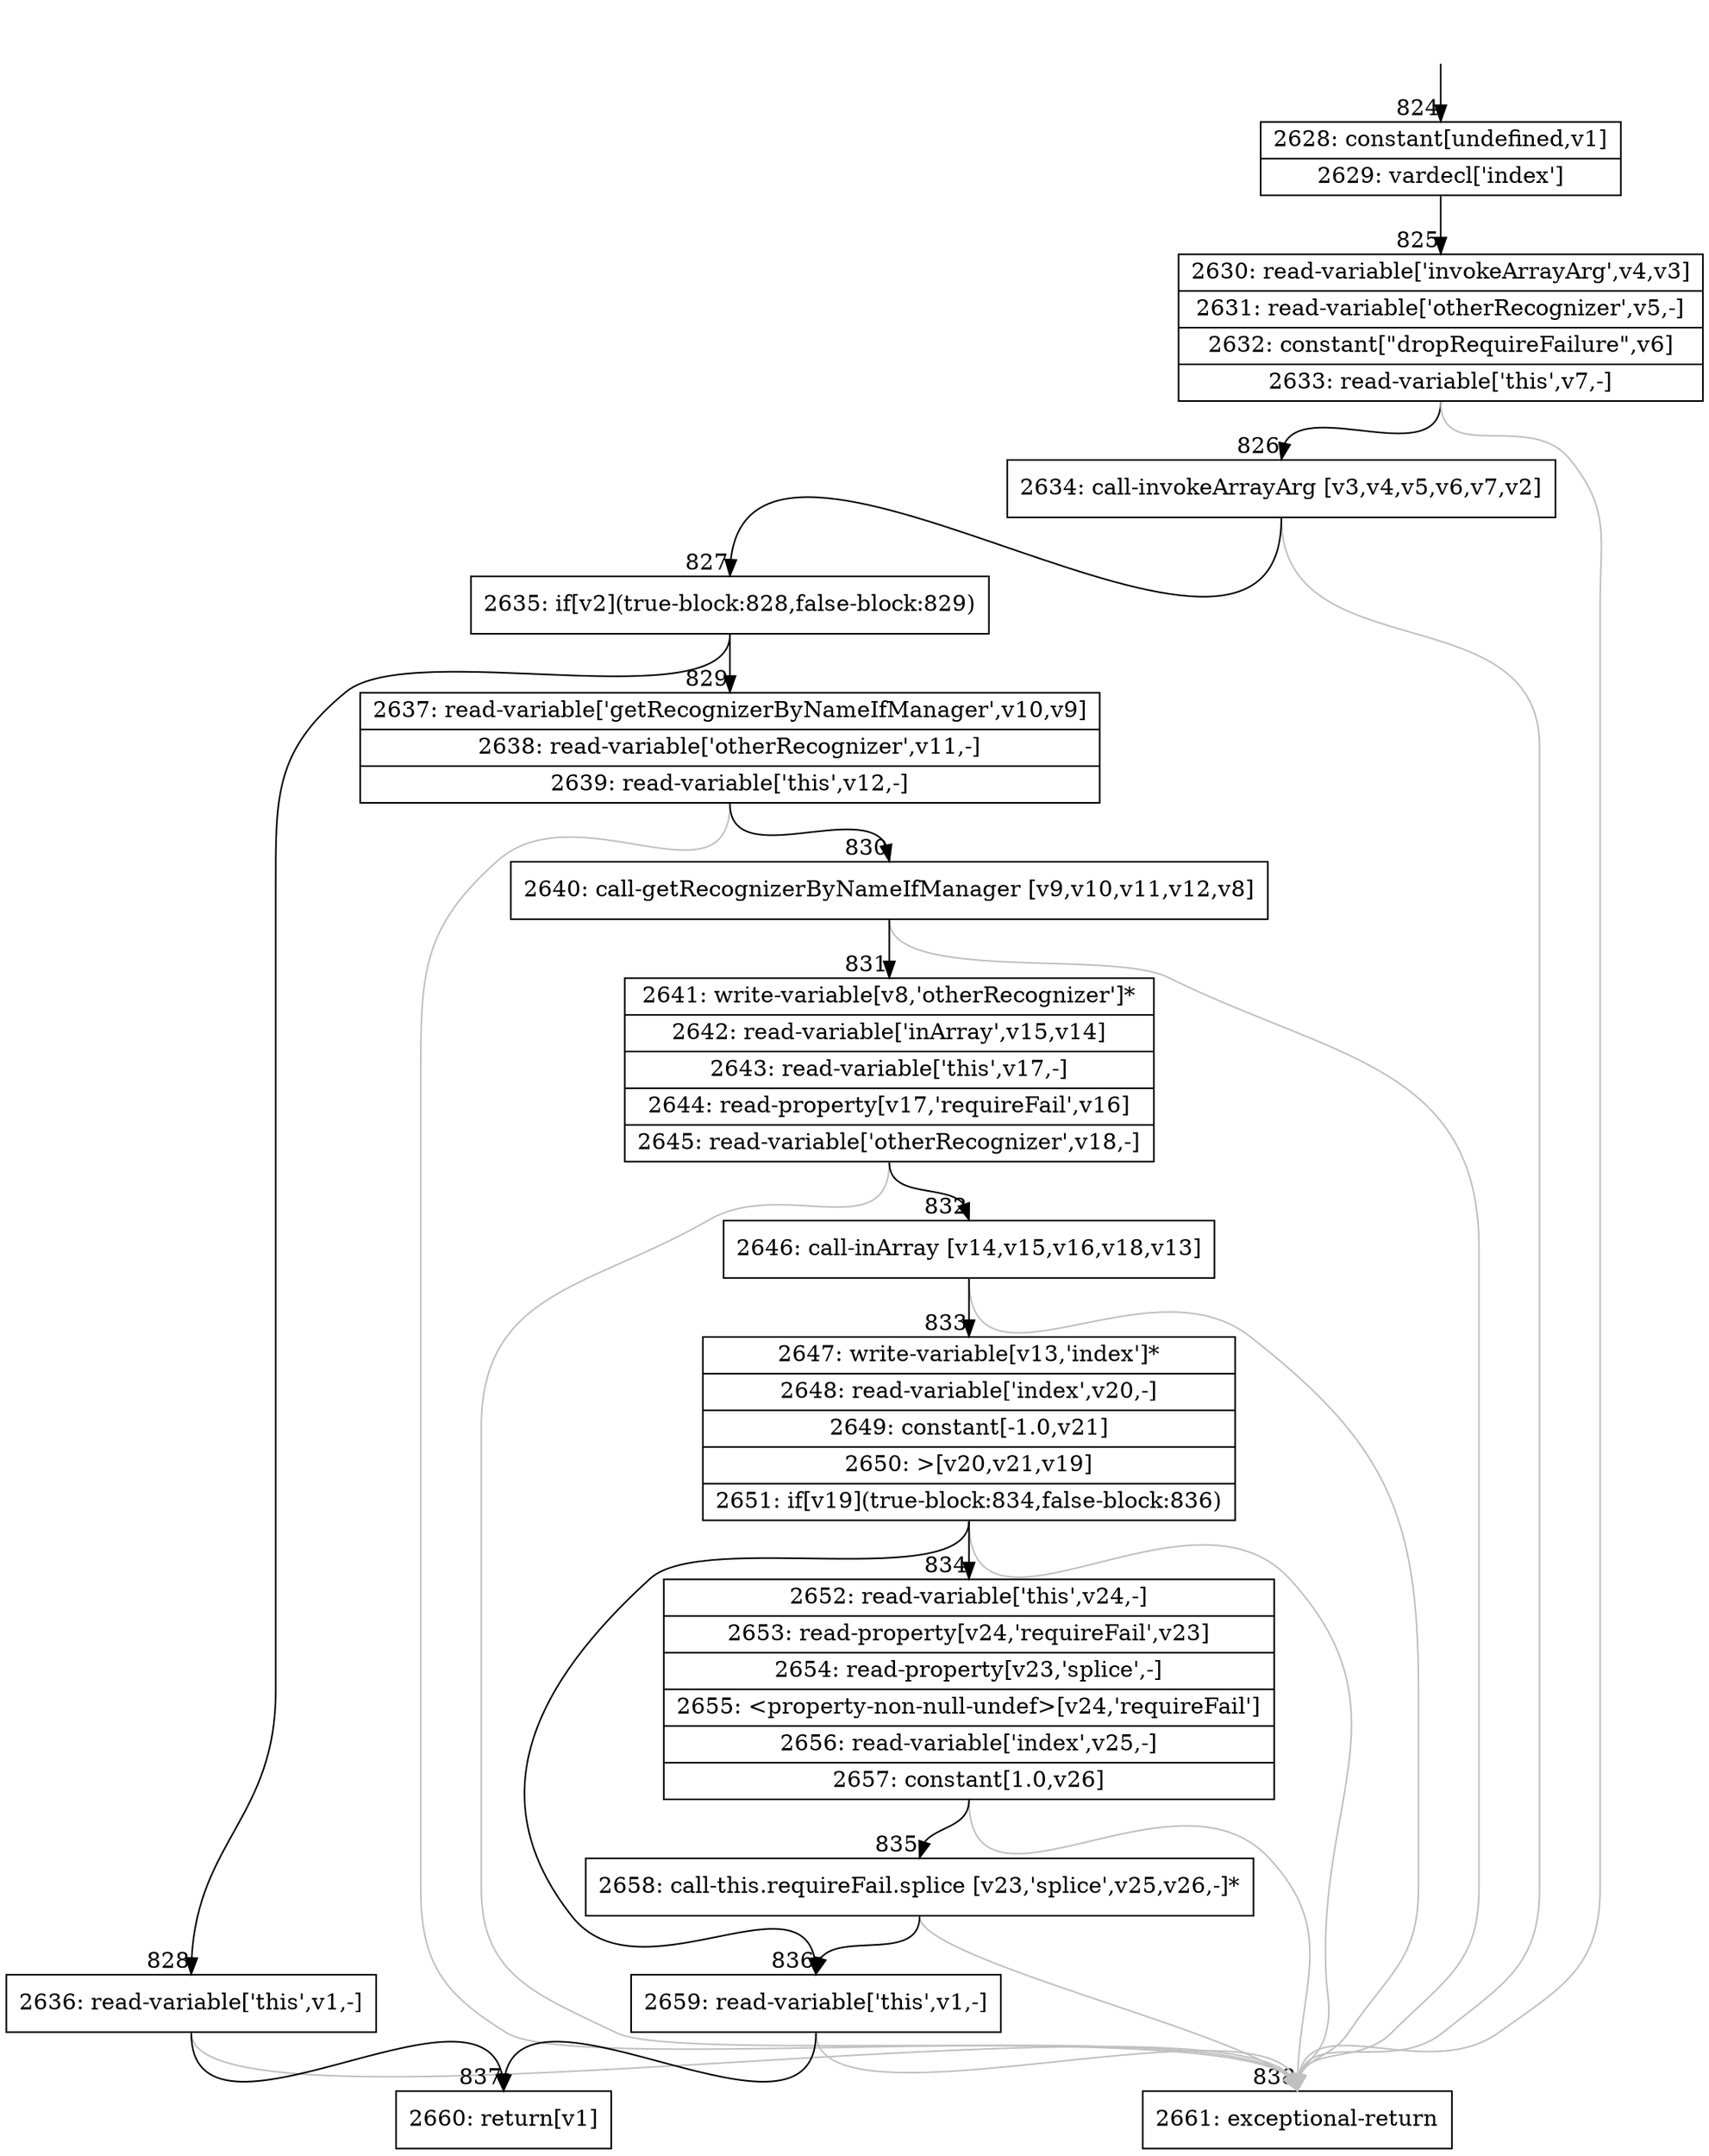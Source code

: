 digraph {
rankdir="TD"
BB_entry71[shape=none,label=""];
BB_entry71 -> BB824 [tailport=s, headport=n, headlabel="    824"]
BB824 [shape=record label="{2628: constant[undefined,v1]|2629: vardecl['index']}" ] 
BB824 -> BB825 [tailport=s, headport=n, headlabel="      825"]
BB825 [shape=record label="{2630: read-variable['invokeArrayArg',v4,v3]|2631: read-variable['otherRecognizer',v5,-]|2632: constant[\"dropRequireFailure\",v6]|2633: read-variable['this',v7,-]}" ] 
BB825 -> BB826 [tailport=s, headport=n, headlabel="      826"]
BB825 -> BB838 [tailport=s, headport=n, color=gray, headlabel="      838"]
BB826 [shape=record label="{2634: call-invokeArrayArg [v3,v4,v5,v6,v7,v2]}" ] 
BB826 -> BB827 [tailport=s, headport=n, headlabel="      827"]
BB826 -> BB838 [tailport=s, headport=n, color=gray]
BB827 [shape=record label="{2635: if[v2](true-block:828,false-block:829)}" ] 
BB827 -> BB828 [tailport=s, headport=n, headlabel="      828"]
BB827 -> BB829 [tailport=s, headport=n, headlabel="      829"]
BB828 [shape=record label="{2636: read-variable['this',v1,-]}" ] 
BB828 -> BB837 [tailport=s, headport=n, headlabel="      837"]
BB828 -> BB838 [tailport=s, headport=n, color=gray]
BB829 [shape=record label="{2637: read-variable['getRecognizerByNameIfManager',v10,v9]|2638: read-variable['otherRecognizer',v11,-]|2639: read-variable['this',v12,-]}" ] 
BB829 -> BB830 [tailport=s, headport=n, headlabel="      830"]
BB829 -> BB838 [tailport=s, headport=n, color=gray]
BB830 [shape=record label="{2640: call-getRecognizerByNameIfManager [v9,v10,v11,v12,v8]}" ] 
BB830 -> BB831 [tailport=s, headport=n, headlabel="      831"]
BB830 -> BB838 [tailport=s, headport=n, color=gray]
BB831 [shape=record label="{2641: write-variable[v8,'otherRecognizer']*|2642: read-variable['inArray',v15,v14]|2643: read-variable['this',v17,-]|2644: read-property[v17,'requireFail',v16]|2645: read-variable['otherRecognizer',v18,-]}" ] 
BB831 -> BB832 [tailport=s, headport=n, headlabel="      832"]
BB831 -> BB838 [tailport=s, headport=n, color=gray]
BB832 [shape=record label="{2646: call-inArray [v14,v15,v16,v18,v13]}" ] 
BB832 -> BB833 [tailport=s, headport=n, headlabel="      833"]
BB832 -> BB838 [tailport=s, headport=n, color=gray]
BB833 [shape=record label="{2647: write-variable[v13,'index']*|2648: read-variable['index',v20,-]|2649: constant[-1.0,v21]|2650: \>[v20,v21,v19]|2651: if[v19](true-block:834,false-block:836)}" ] 
BB833 -> BB834 [tailport=s, headport=n, headlabel="      834"]
BB833 -> BB836 [tailport=s, headport=n, headlabel="      836"]
BB833 -> BB838 [tailport=s, headport=n, color=gray]
BB834 [shape=record label="{2652: read-variable['this',v24,-]|2653: read-property[v24,'requireFail',v23]|2654: read-property[v23,'splice',-]|2655: \<property-non-null-undef\>[v24,'requireFail']|2656: read-variable['index',v25,-]|2657: constant[1.0,v26]}" ] 
BB834 -> BB835 [tailport=s, headport=n, headlabel="      835"]
BB834 -> BB838 [tailport=s, headport=n, color=gray]
BB835 [shape=record label="{2658: call-this.requireFail.splice [v23,'splice',v25,v26,-]*}" ] 
BB835 -> BB836 [tailport=s, headport=n]
BB835 -> BB838 [tailport=s, headport=n, color=gray]
BB836 [shape=record label="{2659: read-variable['this',v1,-]}" ] 
BB836 -> BB837 [tailport=s, headport=n]
BB836 -> BB838 [tailport=s, headport=n, color=gray]
BB837 [shape=record label="{2660: return[v1]}" ] 
BB838 [shape=record label="{2661: exceptional-return}" ] 
//#$~ 1361
}
